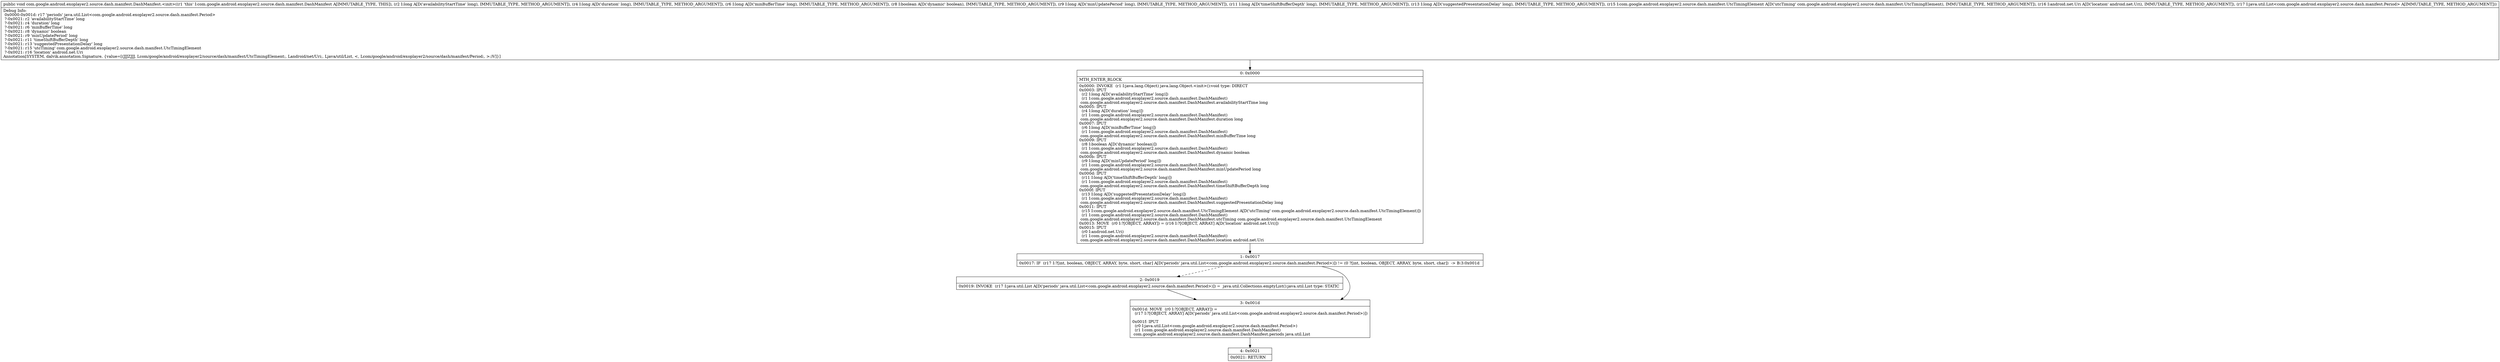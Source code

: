 digraph "CFG forcom.google.android.exoplayer2.source.dash.manifest.DashManifest.\<init\>(JJJZJJJLcom\/google\/android\/exoplayer2\/source\/dash\/manifest\/UtcTimingElement;Landroid\/net\/Uri;Ljava\/util\/List;)V" {
Node_0 [shape=record,label="{0\:\ 0x0000|MTH_ENTER_BLOCK\l|0x0000: INVOKE  (r1 I:java.lang.Object) java.lang.Object.\<init\>():void type: DIRECT \l0x0003: IPUT  \l  (r2 I:long A[D('availabilityStartTime' long)])\l  (r1 I:com.google.android.exoplayer2.source.dash.manifest.DashManifest)\l com.google.android.exoplayer2.source.dash.manifest.DashManifest.availabilityStartTime long \l0x0005: IPUT  \l  (r4 I:long A[D('duration' long)])\l  (r1 I:com.google.android.exoplayer2.source.dash.manifest.DashManifest)\l com.google.android.exoplayer2.source.dash.manifest.DashManifest.duration long \l0x0007: IPUT  \l  (r6 I:long A[D('minBufferTime' long)])\l  (r1 I:com.google.android.exoplayer2.source.dash.manifest.DashManifest)\l com.google.android.exoplayer2.source.dash.manifest.DashManifest.minBufferTime long \l0x0009: IPUT  \l  (r8 I:boolean A[D('dynamic' boolean)])\l  (r1 I:com.google.android.exoplayer2.source.dash.manifest.DashManifest)\l com.google.android.exoplayer2.source.dash.manifest.DashManifest.dynamic boolean \l0x000b: IPUT  \l  (r9 I:long A[D('minUpdatePeriod' long)])\l  (r1 I:com.google.android.exoplayer2.source.dash.manifest.DashManifest)\l com.google.android.exoplayer2.source.dash.manifest.DashManifest.minUpdatePeriod long \l0x000d: IPUT  \l  (r11 I:long A[D('timeShiftBufferDepth' long)])\l  (r1 I:com.google.android.exoplayer2.source.dash.manifest.DashManifest)\l com.google.android.exoplayer2.source.dash.manifest.DashManifest.timeShiftBufferDepth long \l0x000f: IPUT  \l  (r13 I:long A[D('suggestedPresentationDelay' long)])\l  (r1 I:com.google.android.exoplayer2.source.dash.manifest.DashManifest)\l com.google.android.exoplayer2.source.dash.manifest.DashManifest.suggestedPresentationDelay long \l0x0011: IPUT  \l  (r15 I:com.google.android.exoplayer2.source.dash.manifest.UtcTimingElement A[D('utcTiming' com.google.android.exoplayer2.source.dash.manifest.UtcTimingElement)])\l  (r1 I:com.google.android.exoplayer2.source.dash.manifest.DashManifest)\l com.google.android.exoplayer2.source.dash.manifest.DashManifest.utcTiming com.google.android.exoplayer2.source.dash.manifest.UtcTimingElement \l0x0013: MOVE  (r0 I:?[OBJECT, ARRAY]) = (r16 I:?[OBJECT, ARRAY] A[D('location' android.net.Uri)]) \l0x0015: IPUT  \l  (r0 I:android.net.Uri)\l  (r1 I:com.google.android.exoplayer2.source.dash.manifest.DashManifest)\l com.google.android.exoplayer2.source.dash.manifest.DashManifest.location android.net.Uri \l}"];
Node_1 [shape=record,label="{1\:\ 0x0017|0x0017: IF  (r17 I:?[int, boolean, OBJECT, ARRAY, byte, short, char] A[D('periods' java.util.List\<com.google.android.exoplayer2.source.dash.manifest.Period\>)]) != (0 ?[int, boolean, OBJECT, ARRAY, byte, short, char])  \-\> B:3:0x001d \l}"];
Node_2 [shape=record,label="{2\:\ 0x0019|0x0019: INVOKE  (r17 I:java.util.List A[D('periods' java.util.List\<com.google.android.exoplayer2.source.dash.manifest.Period\>)]) =  java.util.Collections.emptyList():java.util.List type: STATIC \l}"];
Node_3 [shape=record,label="{3\:\ 0x001d|0x001d: MOVE  (r0 I:?[OBJECT, ARRAY]) = \l  (r17 I:?[OBJECT, ARRAY] A[D('periods' java.util.List\<com.google.android.exoplayer2.source.dash.manifest.Period\>)])\l \l0x001f: IPUT  \l  (r0 I:java.util.List\<com.google.android.exoplayer2.source.dash.manifest.Period\>)\l  (r1 I:com.google.android.exoplayer2.source.dash.manifest.DashManifest)\l com.google.android.exoplayer2.source.dash.manifest.DashManifest.periods java.util.List \l}"];
Node_4 [shape=record,label="{4\:\ 0x0021|0x0021: RETURN   \l}"];
MethodNode[shape=record,label="{public void com.google.android.exoplayer2.source.dash.manifest.DashManifest.\<init\>((r1 'this' I:com.google.android.exoplayer2.source.dash.manifest.DashManifest A[IMMUTABLE_TYPE, THIS]), (r2 I:long A[D('availabilityStartTime' long), IMMUTABLE_TYPE, METHOD_ARGUMENT]), (r4 I:long A[D('duration' long), IMMUTABLE_TYPE, METHOD_ARGUMENT]), (r6 I:long A[D('minBufferTime' long), IMMUTABLE_TYPE, METHOD_ARGUMENT]), (r8 I:boolean A[D('dynamic' boolean), IMMUTABLE_TYPE, METHOD_ARGUMENT]), (r9 I:long A[D('minUpdatePeriod' long), IMMUTABLE_TYPE, METHOD_ARGUMENT]), (r11 I:long A[D('timeShiftBufferDepth' long), IMMUTABLE_TYPE, METHOD_ARGUMENT]), (r13 I:long A[D('suggestedPresentationDelay' long), IMMUTABLE_TYPE, METHOD_ARGUMENT]), (r15 I:com.google.android.exoplayer2.source.dash.manifest.UtcTimingElement A[D('utcTiming' com.google.android.exoplayer2.source.dash.manifest.UtcTimingElement), IMMUTABLE_TYPE, METHOD_ARGUMENT]), (r16 I:android.net.Uri A[D('location' android.net.Uri), IMMUTABLE_TYPE, METHOD_ARGUMENT]), (r17 I:java.util.List\<com.google.android.exoplayer2.source.dash.manifest.Period\> A[IMMUTABLE_TYPE, METHOD_ARGUMENT]))  | Debug Info:\l  0x0000\-0x001d: r17 'periods' java.util.List\<com.google.android.exoplayer2.source.dash.manifest.Period\>\l  ?\-0x0021: r2 'availabilityStartTime' long\l  ?\-0x0021: r4 'duration' long\l  ?\-0x0021: r6 'minBufferTime' long\l  ?\-0x0021: r8 'dynamic' boolean\l  ?\-0x0021: r9 'minUpdatePeriod' long\l  ?\-0x0021: r11 'timeShiftBufferDepth' long\l  ?\-0x0021: r13 'suggestedPresentationDelay' long\l  ?\-0x0021: r15 'utcTiming' com.google.android.exoplayer2.source.dash.manifest.UtcTimingElement\l  ?\-0x0021: r16 'location' android.net.Uri\lAnnotation[SYSTEM, dalvik.annotation.Signature, \{value=[(JJJZJJJ, Lcom\/google\/android\/exoplayer2\/source\/dash\/manifest\/UtcTimingElement;, Landroid\/net\/Uri;, Ljava\/util\/List, \<, Lcom\/google\/android\/exoplayer2\/source\/dash\/manifest\/Period;, \>;)V]\}]\l}"];
MethodNode -> Node_0;
Node_0 -> Node_1;
Node_1 -> Node_2[style=dashed];
Node_1 -> Node_3;
Node_2 -> Node_3;
Node_3 -> Node_4;
}

